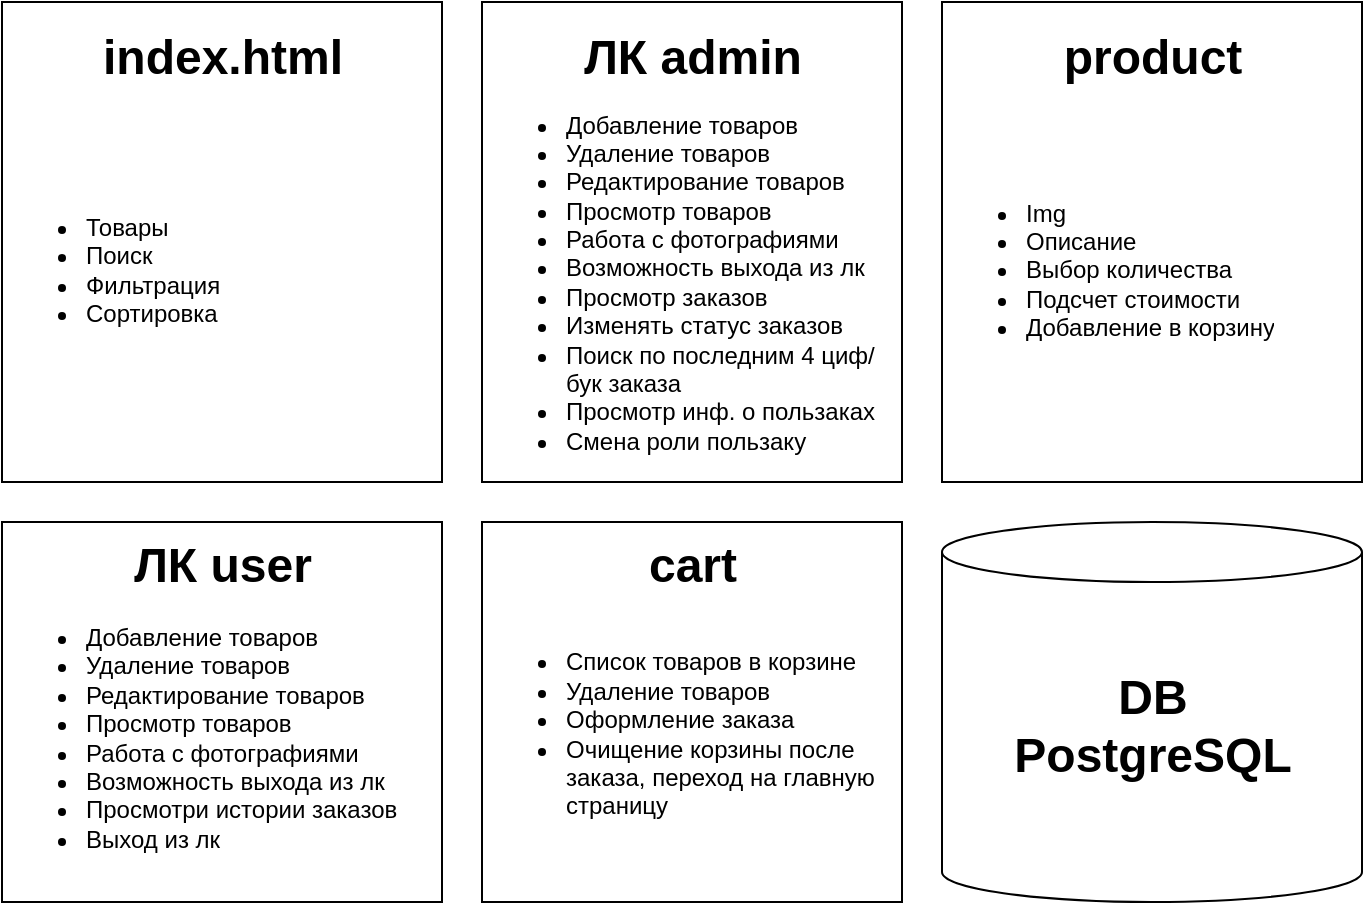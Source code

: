 <mxfile version="20.8.3" type="device" pages="3"><diagram id="ubq8f7kN2zbocaDA9IIe" name="Страница 1"><mxGraphModel dx="1707" dy="395" grid="1" gridSize="10" guides="1" tooltips="1" connect="1" arrows="1" fold="1" page="1" pageScale="1" pageWidth="827" pageHeight="1169" math="0" shadow="0"><root><mxCell id="0"/><mxCell id="1" parent="0"/><mxCell id="iknIg2okR1YDTTmJUJT1-10" value="" style="group" vertex="1" connectable="0" parent="1"><mxGeometry x="200" y="30" width="210" height="240" as="geometry"/></mxCell><mxCell id="iknIg2okR1YDTTmJUJT1-9" value="" style="rounded=0;whiteSpace=wrap;html=1;" vertex="1" parent="iknIg2okR1YDTTmJUJT1-10"><mxGeometry width="210" height="240" as="geometry"/></mxCell><mxCell id="iknIg2okR1YDTTmJUJT1-3" value="ЛК admin" style="text;strokeColor=none;fillColor=none;html=1;fontSize=24;fontStyle=1;verticalAlign=middle;align=center;" vertex="1" parent="iknIg2okR1YDTTmJUJT1-10"><mxGeometry x="52.5" width="105" height="56.471" as="geometry"/></mxCell><mxCell id="iknIg2okR1YDTTmJUJT1-5" value="&lt;ul&gt;&lt;li&gt;Добавление товаров&lt;br&gt;&lt;/li&gt;&lt;li&gt;Удаление товаров&lt;br&gt;&lt;/li&gt;&lt;li&gt;Редактирование товаров&lt;br&gt;&lt;/li&gt;&lt;li&gt;Просмотр товаров&lt;br&gt;&lt;/li&gt;&lt;li&gt;Работа с фотографиями&lt;br&gt;&lt;/li&gt;&lt;li&gt;Возможность выхода из лк&lt;br&gt;&lt;/li&gt;&lt;li&gt;Просмотр заказов&lt;/li&gt;&lt;li&gt;Изменять статус заказов&lt;/li&gt;&lt;li&gt;Поиск по последним 4 циф/бук заказа&lt;/li&gt;&lt;li&gt;Просмотр инф. о пользаках&lt;/li&gt;&lt;li&gt;Смена роли пользаку&lt;/li&gt;&lt;/ul&gt;" style="text;strokeColor=none;fillColor=none;html=1;whiteSpace=wrap;verticalAlign=middle;overflow=hidden;" vertex="1" parent="iknIg2okR1YDTTmJUJT1-10"><mxGeometry y="40" width="210" height="200" as="geometry"/></mxCell><mxCell id="iknIg2okR1YDTTmJUJT1-11" value="" style="group" vertex="1" connectable="0" parent="1"><mxGeometry x="-40" y="290" width="220" height="190" as="geometry"/></mxCell><mxCell id="iknIg2okR1YDTTmJUJT1-12" value="" style="rounded=0;whiteSpace=wrap;html=1;" vertex="1" parent="iknIg2okR1YDTTmJUJT1-11"><mxGeometry width="220.0" height="190" as="geometry"/></mxCell><mxCell id="iknIg2okR1YDTTmJUJT1-13" value="ЛК user" style="text;strokeColor=none;fillColor=none;html=1;fontSize=24;fontStyle=1;verticalAlign=middle;align=center;" vertex="1" parent="iknIg2okR1YDTTmJUJT1-11"><mxGeometry x="55.0" width="110.0" height="44.706" as="geometry"/></mxCell><mxCell id="iknIg2okR1YDTTmJUJT1-14" value="&lt;ul&gt;&lt;li&gt;Добавление товаров&lt;br&gt;&lt;/li&gt;&lt;li&gt;Удаление товаров&lt;br&gt;&lt;/li&gt;&lt;li&gt;Редактирование товаров&lt;br&gt;&lt;/li&gt;&lt;li&gt;Просмотр товаров&lt;br&gt;&lt;/li&gt;&lt;li&gt;Работа с фотографиями&lt;br&gt;&lt;/li&gt;&lt;li&gt;Возможность выхода из лк&lt;br&gt;&lt;/li&gt;&lt;li&gt;Просмотри истории заказов&lt;/li&gt;&lt;li&gt;Выход из лк&lt;/li&gt;&lt;/ul&gt;" style="text;strokeColor=none;fillColor=none;html=1;whiteSpace=wrap;verticalAlign=middle;overflow=hidden;" vertex="1" parent="iknIg2okR1YDTTmJUJT1-11"><mxGeometry y="35.625" width="220.0" height="145.291" as="geometry"/></mxCell><mxCell id="iknIg2okR1YDTTmJUJT1-15" value="" style="group" vertex="1" connectable="0" parent="1"><mxGeometry x="-40" y="30" width="220" height="240" as="geometry"/></mxCell><mxCell id="iknIg2okR1YDTTmJUJT1-16" value="" style="rounded=0;whiteSpace=wrap;html=1;" vertex="1" parent="iknIg2okR1YDTTmJUJT1-15"><mxGeometry width="220.0" height="240" as="geometry"/></mxCell><mxCell id="iknIg2okR1YDTTmJUJT1-17" value="index.html" style="text;strokeColor=none;fillColor=none;html=1;fontSize=24;fontStyle=1;verticalAlign=middle;align=center;" vertex="1" parent="iknIg2okR1YDTTmJUJT1-15"><mxGeometry x="55.0" width="110.0" height="56.471" as="geometry"/></mxCell><mxCell id="iknIg2okR1YDTTmJUJT1-18" value="&lt;ul&gt;&lt;li&gt;Товары&lt;br&gt;&lt;/li&gt;&lt;li&gt;Поиск&lt;br&gt;&lt;/li&gt;&lt;li&gt;Фильтрация&lt;br&gt;&lt;/li&gt;&lt;li&gt;Сортировка&lt;/li&gt;&lt;/ul&gt;" style="text;strokeColor=none;fillColor=none;html=1;whiteSpace=wrap;verticalAlign=middle;overflow=hidden;" vertex="1" parent="iknIg2okR1YDTTmJUJT1-15"><mxGeometry y="56.471" width="220.0" height="155.294" as="geometry"/></mxCell><mxCell id="iknIg2okR1YDTTmJUJT1-19" value="" style="group" vertex="1" connectable="0" parent="1"><mxGeometry x="200" y="290" width="210" height="190" as="geometry"/></mxCell><mxCell id="iknIg2okR1YDTTmJUJT1-20" value="" style="rounded=0;whiteSpace=wrap;html=1;" vertex="1" parent="iknIg2okR1YDTTmJUJT1-19"><mxGeometry width="210" height="190" as="geometry"/></mxCell><mxCell id="iknIg2okR1YDTTmJUJT1-21" value="cart" style="text;strokeColor=none;fillColor=none;html=1;fontSize=24;fontStyle=1;verticalAlign=middle;align=center;" vertex="1" parent="iknIg2okR1YDTTmJUJT1-19"><mxGeometry x="52.5" width="105" height="44.706" as="geometry"/></mxCell><mxCell id="iknIg2okR1YDTTmJUJT1-22" value="&lt;ul&gt;&lt;li&gt;Список товаров в корзине&lt;/li&gt;&lt;li&gt;Удаление товаров&lt;/li&gt;&lt;li&gt;Оформление заказа&lt;/li&gt;&lt;li&gt;Очищение корзины после заказа, переход на главную страницу&lt;/li&gt;&lt;/ul&gt;" style="text;strokeColor=none;fillColor=none;html=1;whiteSpace=wrap;verticalAlign=middle;overflow=hidden;" vertex="1" parent="iknIg2okR1YDTTmJUJT1-19"><mxGeometry y="44.706" width="210" height="122.941" as="geometry"/></mxCell><mxCell id="iknIg2okR1YDTTmJUJT1-25" value="" style="group" vertex="1" connectable="0" parent="1"><mxGeometry x="430" y="30" width="210" height="240" as="geometry"/></mxCell><mxCell id="iknIg2okR1YDTTmJUJT1-26" value="" style="rounded=0;whiteSpace=wrap;html=1;" vertex="1" parent="iknIg2okR1YDTTmJUJT1-25"><mxGeometry width="210" height="240" as="geometry"/></mxCell><mxCell id="iknIg2okR1YDTTmJUJT1-27" value="product" style="text;strokeColor=none;fillColor=none;html=1;fontSize=24;fontStyle=1;verticalAlign=middle;align=center;" vertex="1" parent="iknIg2okR1YDTTmJUJT1-25"><mxGeometry x="52.5" width="105" height="56.471" as="geometry"/></mxCell><mxCell id="iknIg2okR1YDTTmJUJT1-28" value="&lt;ul&gt;&lt;li&gt;Img&lt;/li&gt;&lt;li&gt;Описание&lt;/li&gt;&lt;li&gt;Выбор количества&lt;/li&gt;&lt;li&gt;Подсчет стоимости&lt;/li&gt;&lt;li&gt;Добавление в корзину&lt;/li&gt;&lt;/ul&gt;" style="text;strokeColor=none;fillColor=none;html=1;whiteSpace=wrap;verticalAlign=middle;overflow=hidden;" vertex="1" parent="iknIg2okR1YDTTmJUJT1-25"><mxGeometry y="56.471" width="210" height="155.294" as="geometry"/></mxCell><mxCell id="iknIg2okR1YDTTmJUJT1-29" value="" style="shape=cylinder3;whiteSpace=wrap;html=1;boundedLbl=1;backgroundOutline=1;size=15;" vertex="1" parent="1"><mxGeometry x="430" y="290" width="210" height="190" as="geometry"/></mxCell><mxCell id="iknIg2okR1YDTTmJUJT1-34" value="DB&lt;br&gt;PostgreSQL" style="text;strokeColor=none;fillColor=none;html=1;fontSize=24;fontStyle=1;verticalAlign=middle;align=center;" vertex="1" parent="1"><mxGeometry x="482.5" y="370" width="105" height="44.706" as="geometry"/></mxCell></root></mxGraphModel></diagram><diagram id="ru5VmmlpwkNa6iyFyWWK" name="Страница 2"><mxGraphModel dx="880" dy="395" grid="1" gridSize="10" guides="1" tooltips="1" connect="1" arrows="1" fold="1" page="1" pageScale="1" pageWidth="827" pageHeight="1169" math="0" shadow="0"><root><mxCell id="0"/><mxCell id="1" parent="0"/><mxCell id="QcGUhO8HWmXcn6nUPG7G-9" value="" style="rounded=0;whiteSpace=wrap;html=1;" vertex="1" parent="1"><mxGeometry x="100" y="20" width="600" height="420" as="geometry"/></mxCell><mxCell id="QcGUhO8HWmXcn6nUPG7G-3" value="" style="rounded=0;whiteSpace=wrap;html=1;" vertex="1" parent="1"><mxGeometry x="350" y="60" width="160" height="120" as="geometry"/></mxCell><mxCell id="QcGUhO8HWmXcn6nUPG7G-1" value="" style="rounded=1;whiteSpace=wrap;html=1;" vertex="1" parent="1"><mxGeometry x="140" y="60" width="200" height="330" as="geometry"/></mxCell><mxCell id="QcGUhO8HWmXcn6nUPG7G-2" value="&lt;ul&gt;&lt;li&gt;Артикул товара&lt;/li&gt;&lt;li&gt;Название&lt;/li&gt;&lt;li&gt;Автор&lt;/li&gt;&lt;li&gt;Количество страниц&lt;/li&gt;&lt;li&gt;Страна&lt;/li&gt;&lt;li&gt;Год издания&lt;/li&gt;&lt;li&gt;Издательство&lt;/li&gt;&lt;/ul&gt;" style="text;strokeColor=none;fillColor=none;html=1;whiteSpace=wrap;verticalAlign=middle;overflow=hidden;rounded=1;" vertex="1" parent="1"><mxGeometry x="360" y="60" width="230" height="130" as="geometry"/></mxCell><mxCell id="QcGUhO8HWmXcn6nUPG7G-4" value="" style="rounded=0;whiteSpace=wrap;html=1;" vertex="1" parent="1"><mxGeometry x="350" y="190" width="290" height="190" as="geometry"/></mxCell><mxCell id="QcGUhO8HWmXcn6nUPG7G-5" value="&lt;ul&gt;&lt;li&gt;Описание&lt;/li&gt;&lt;/ul&gt;" style="text;strokeColor=none;fillColor=none;html=1;whiteSpace=wrap;verticalAlign=middle;overflow=hidden;rounded=1;" vertex="1" parent="1"><mxGeometry x="370" y="170" width="250" height="110" as="geometry"/></mxCell><mxCell id="QcGUhO8HWmXcn6nUPG7G-6" value="" style="rounded=0;whiteSpace=wrap;html=1;" vertex="1" parent="1"><mxGeometry x="520" y="60" width="120" height="120" as="geometry"/></mxCell><mxCell id="QcGUhO8HWmXcn6nUPG7G-7" value="&lt;ul&gt;&lt;li&gt;Цена&lt;/li&gt;&lt;li&gt;Добавить в корзину&lt;/li&gt;&lt;/ul&gt;" style="text;strokeColor=none;fillColor=none;html=1;whiteSpace=wrap;verticalAlign=middle;overflow=hidden;rounded=1;" vertex="1" parent="1"><mxGeometry x="500" y="50" width="150" height="130" as="geometry"/></mxCell></root></mxGraphModel></diagram><diagram id="l1zSe-lDStMQriQ2EDQ3" name="Страница 3"><mxGraphModel dx="1707" dy="395" grid="1" gridSize="10" guides="1" tooltips="1" connect="1" arrows="1" fold="1" page="1" pageScale="1" pageWidth="827" pageHeight="1169" math="0" shadow="0"><root><mxCell id="0"/><mxCell id="1" parent="0"/><mxCell id="OUOmpOU3dCYc1xQqDMLt-11" value="" style="group" vertex="1" connectable="0" parent="1"><mxGeometry x="-50" y="20" width="280" height="290" as="geometry"/></mxCell><mxCell id="OUOmpOU3dCYc1xQqDMLt-1" value="" style="rounded=0;whiteSpace=wrap;html=1;" vertex="1" parent="OUOmpOU3dCYc1xQqDMLt-11"><mxGeometry width="270" height="290" as="geometry"/></mxCell><mxCell id="OUOmpOU3dCYc1xQqDMLt-4" value="&lt;b style=&quot;font-size: 30px;&quot;&gt;&lt;font style=&quot;font-size: 30px;&quot;&gt;books&lt;/font&gt;&lt;/b&gt;" style="text;strokeColor=none;align=center;fillColor=none;html=1;verticalAlign=middle;whiteSpace=wrap;rounded=0;fontSize=30;" vertex="1" parent="OUOmpOU3dCYc1xQqDMLt-11"><mxGeometry x="95" y="30" width="80" height="10" as="geometry"/></mxCell><mxCell id="OUOmpOU3dCYc1xQqDMLt-9" value="&lt;ul&gt;&lt;li&gt;&lt;span style=&quot;font-size: 12px; text-align: center;&quot;&gt;id integer NOT NULL PK&lt;/span&gt;&lt;br&gt;&lt;/li&gt;&lt;li&gt;&lt;span style=&quot;font-size: 12px; text-align: center;&quot;&gt;articul integer NOT NULL&lt;br&gt;&lt;/span&gt;&lt;/li&gt;&lt;li&gt;&lt;span style=&quot;font-size: 12px; text-align: center;&quot;&gt;title varchar(100) NOT NULL&lt;/span&gt;&lt;/li&gt;&lt;li&gt;&lt;span style=&quot;font-size: 12px; text-align: center;&quot;&gt;pages integer NOT NULL&lt;/span&gt;&lt;/li&gt;&lt;li&gt;&lt;span style=&quot;font-size: 12px; text-align: center;&quot;&gt;country varchar(100) NOT NULL&lt;/span&gt;&lt;/li&gt;&lt;li&gt;&lt;span style=&quot;font-size: 12px; text-align: center;&quot;&gt;year_of_ussue varchar(4) NOT NULL&lt;/span&gt;&lt;/li&gt;&lt;li&gt;&lt;span style=&quot;font-size: 12px; text-align: center;&quot;&gt;publisher varchar(150) NOT NULL&lt;/span&gt;&lt;/li&gt;&lt;li&gt;&lt;span style=&quot;font-size: 12px; text-align: center;&quot;&gt;descriptions varchar(300) NOT NULL&lt;/span&gt;&lt;/li&gt;&lt;li&gt;&lt;span style=&quot;font-size: 12px; text-align: center;&quot;&gt;price integer NOT NULL&lt;/span&gt;&lt;/li&gt;&lt;/ul&gt;" style="text;strokeColor=none;fillColor=none;html=1;whiteSpace=wrap;verticalAlign=middle;overflow=hidden;rounded=1;fontSize=17;" vertex="1" parent="OUOmpOU3dCYc1xQqDMLt-11"><mxGeometry y="60" width="260" height="210" as="geometry"/></mxCell><mxCell id="OUOmpOU3dCYc1xQqDMLt-12" value="" style="group" vertex="1" connectable="0" parent="1"><mxGeometry x="640" y="20" width="280" height="290" as="geometry"/></mxCell><mxCell id="OUOmpOU3dCYc1xQqDMLt-13" value="" style="rounded=0;whiteSpace=wrap;html=1;" vertex="1" parent="OUOmpOU3dCYc1xQqDMLt-12"><mxGeometry width="270" height="290" as="geometry"/></mxCell><mxCell id="OUOmpOU3dCYc1xQqDMLt-14" value="&lt;b style=&quot;font-size: 30px;&quot;&gt;&lt;font style=&quot;font-size: 30px;&quot;&gt;users&lt;/font&gt;&lt;/b&gt;" style="text;strokeColor=none;align=center;fillColor=none;html=1;verticalAlign=middle;whiteSpace=wrap;rounded=0;fontSize=30;" vertex="1" parent="OUOmpOU3dCYc1xQqDMLt-12"><mxGeometry x="95" y="30" width="80" height="10" as="geometry"/></mxCell><mxCell id="OUOmpOU3dCYc1xQqDMLt-15" value="&lt;ul&gt;&lt;li&gt;&lt;span style=&quot;font-size: 12px; text-align: center;&quot;&gt;id integer NOT NULL PK&lt;/span&gt;&lt;br&gt;&lt;/li&gt;&lt;li style=&quot;text-align: center;&quot;&gt;&lt;span style=&quot;font-size: 12px;&quot;&gt;first_name varchar (100) NOT NULL&lt;/span&gt;&lt;/li&gt;&lt;li style=&quot;border-color: var(--border-color); text-align: center;&quot;&gt;&lt;span style=&quot;border-color: var(--border-color); font-size: 12px;&quot;&gt;last_name varchar (100) NOT NULL&lt;/span&gt;&lt;/li&gt;&lt;li style=&quot;border-color: var(--border-color);&quot;&gt;&lt;span style=&quot;border-color: var(--border-color); font-size: 12px;&quot;&gt;patronymic varchar (100)&lt;/span&gt;&lt;/li&gt;&lt;li style=&quot;border-color: var(--border-color);&quot;&gt;&lt;span style=&quot;border-color: var(--border-color); font-size: 12px;&quot;&gt;age integer NOT NULL&lt;/span&gt;&lt;/li&gt;&lt;li style=&quot;border-color: var(--border-color);&quot;&gt;&lt;span style=&quot;border-color: var(--border-color); font-size: 12px;&quot;&gt;email varchar(100) NOT NULL&lt;/span&gt;&lt;/li&gt;&lt;li style=&quot;border-color: var(--border-color);&quot;&gt;&lt;span style=&quot;border-color: var(--border-color); font-size: 12px;&quot;&gt;phone varchar(11) NOT NULL&lt;/span&gt;&lt;/li&gt;&lt;/ul&gt;" style="text;strokeColor=none;fillColor=none;html=1;whiteSpace=wrap;verticalAlign=middle;overflow=hidden;rounded=1;fontSize=17;" vertex="1" parent="OUOmpOU3dCYc1xQqDMLt-12"><mxGeometry y="60" width="280" height="210" as="geometry"/></mxCell><mxCell id="OUOmpOU3dCYc1xQqDMLt-16" value="" style="group" vertex="1" connectable="0" parent="1"><mxGeometry x="300" y="20" width="340" height="290" as="geometry"/></mxCell><mxCell id="OUOmpOU3dCYc1xQqDMLt-17" value="" style="rounded=0;whiteSpace=wrap;html=1;" vertex="1" parent="OUOmpOU3dCYc1xQqDMLt-16"><mxGeometry width="270" height="290" as="geometry"/></mxCell><mxCell id="OUOmpOU3dCYc1xQqDMLt-18" value="&lt;b style=&quot;font-size: 30px;&quot;&gt;&lt;font style=&quot;font-size: 30px;&quot;&gt;orders&lt;/font&gt;&lt;/b&gt;" style="text;strokeColor=none;align=center;fillColor=none;html=1;verticalAlign=middle;whiteSpace=wrap;rounded=0;fontSize=30;" vertex="1" parent="OUOmpOU3dCYc1xQqDMLt-16"><mxGeometry x="95" y="30" width="80" height="10" as="geometry"/></mxCell><mxCell id="OUOmpOU3dCYc1xQqDMLt-19" value="&lt;ul&gt;&lt;li&gt;&lt;span style=&quot;font-size: 12px; text-align: center;&quot;&gt;id integer NOT NULL PK&lt;/span&gt;&lt;/li&gt;&lt;li&gt;&lt;font style=&quot;font-size: 12px;&quot;&gt;buyer_id integer NOT NULL FK&lt;/font&gt;&lt;/li&gt;&lt;li style=&quot;&quot;&gt;&lt;span style=&quot;font-size: 12px;&quot;&gt;product_id integer NOT NULL FK&lt;/span&gt;&lt;/li&gt;&lt;li style=&quot;&quot;&gt;&lt;span style=&quot;font-size: 12px;&quot;&gt;purchase_amount integer NOT NULL&lt;/span&gt;&lt;br&gt;&lt;/li&gt;&lt;li style=&quot;&quot;&gt;&lt;span style=&quot;font-size: 12px;&quot;&gt;order_status varchar(100) NOT NULL&lt;/span&gt;&lt;br&gt;&lt;/li&gt;&lt;/ul&gt;" style="text;strokeColor=none;fillColor=none;html=1;whiteSpace=wrap;verticalAlign=middle;overflow=hidden;rounded=1;fontSize=17;" vertex="1" parent="OUOmpOU3dCYc1xQqDMLt-16"><mxGeometry y="60" width="260" height="210" as="geometry"/></mxCell><mxCell id="OUOmpOU3dCYc1xQqDMLt-20" style="edgeStyle=orthogonalEdgeStyle;rounded=0;orthogonalLoop=1;jettySize=auto;html=1;entryX=0;entryY=0.5;entryDx=0;entryDy=0;fontSize=12;" edge="1" parent="1" target="OUOmpOU3dCYc1xQqDMLt-19"><mxGeometry relative="1" as="geometry"><mxPoint x="220" y="110" as="sourcePoint"/><Array as="points"><mxPoint x="265" y="110"/><mxPoint x="265" y="185"/></Array></mxGeometry></mxCell><mxCell id="OUOmpOU3dCYc1xQqDMLt-21" style="edgeStyle=orthogonalEdgeStyle;rounded=0;orthogonalLoop=1;jettySize=auto;html=1;entryX=1.038;entryY=0.381;entryDx=0;entryDy=0;entryPerimeter=0;fontSize=12;" edge="1" parent="1"><mxGeometry relative="1" as="geometry"><mxPoint x="640" y="125" as="sourcePoint"/><mxPoint x="569.88" y="165.01" as="targetPoint"/><Array as="points"><mxPoint x="640" y="125"/><mxPoint x="600" y="125"/><mxPoint x="600" y="165"/></Array></mxGeometry></mxCell><mxCell id="OUOmpOU3dCYc1xQqDMLt-22" value="" style="group" vertex="1" connectable="0" parent="1"><mxGeometry x="-40" y="360" width="280" height="290" as="geometry"/></mxCell><mxCell id="OUOmpOU3dCYc1xQqDMLt-23" value="" style="rounded=0;whiteSpace=wrap;html=1;" vertex="1" parent="OUOmpOU3dCYc1xQqDMLt-22"><mxGeometry width="270" height="290" as="geometry"/></mxCell><mxCell id="OUOmpOU3dCYc1xQqDMLt-24" value="&lt;b&gt;session&lt;/b&gt;" style="text;strokeColor=none;align=center;fillColor=none;html=1;verticalAlign=middle;whiteSpace=wrap;rounded=0;fontSize=30;" vertex="1" parent="OUOmpOU3dCYc1xQqDMLt-22"><mxGeometry x="95" y="30" width="80" height="10" as="geometry"/></mxCell><mxCell id="OUOmpOU3dCYc1xQqDMLt-25" value="&lt;ul&gt;&lt;li&gt;&lt;span style=&quot;font-size: 12px; text-align: center;&quot;&gt;id integer NOT NULL PK&lt;/span&gt;&lt;br&gt;&lt;/li&gt;&lt;li style=&quot;text-align: center;&quot;&gt;&lt;br&gt;&lt;/li&gt;&lt;/ul&gt;" style="text;strokeColor=none;fillColor=none;html=1;whiteSpace=wrap;verticalAlign=middle;overflow=hidden;rounded=1;fontSize=17;" vertex="1" parent="OUOmpOU3dCYc1xQqDMLt-22"><mxGeometry y="60" width="260" height="210" as="geometry"/></mxCell></root></mxGraphModel></diagram></mxfile>